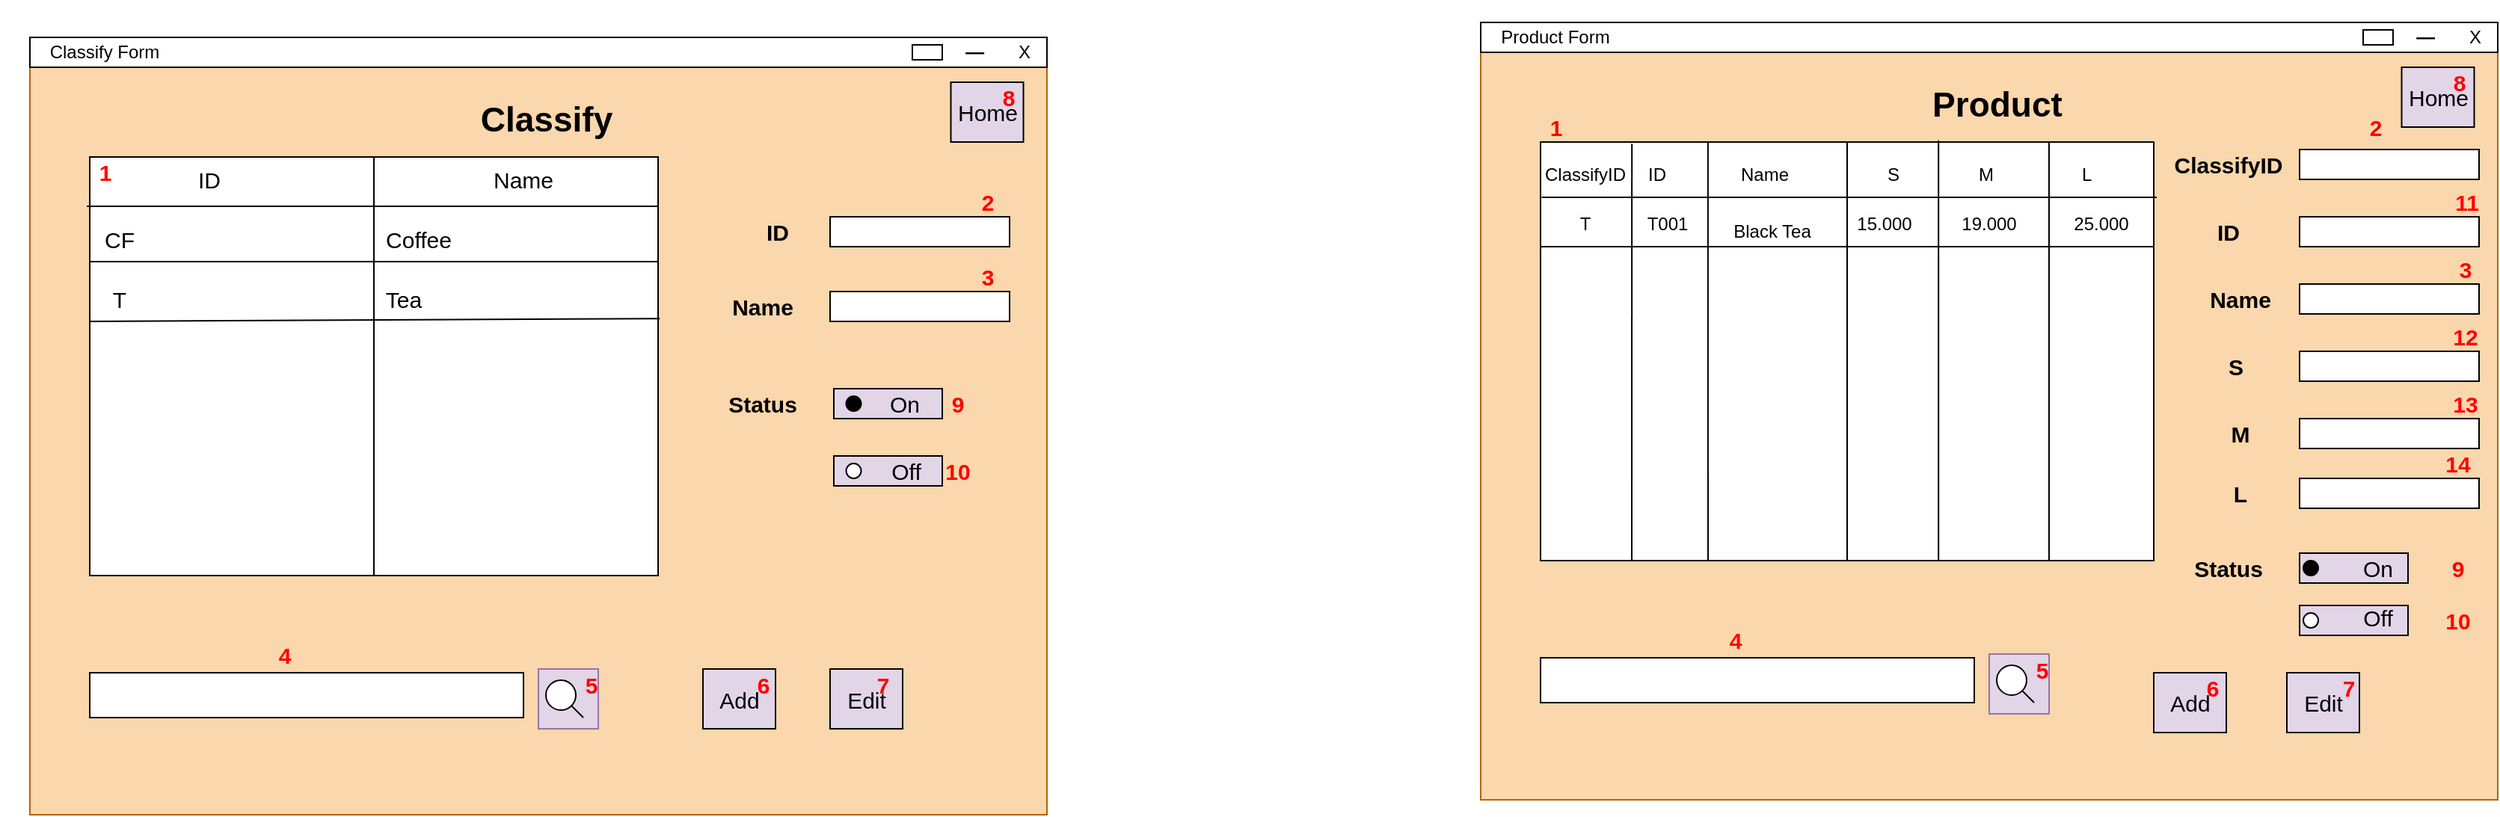 <mxfile version="17.4.2" type="device"><diagram id="q8lKJVzKrekcvwkOTJQg" name="Page-1"><mxGraphModel dx="1320" dy="587" grid="1" gridSize="10" guides="1" tooltips="1" connect="1" arrows="1" fold="1" page="1" pageScale="1" pageWidth="850" pageHeight="1100" math="0" shadow="0"><root><mxCell id="0"/><mxCell id="1" parent="0"/><mxCell id="ak0xcF1n93-fS8Q3N2Ez-2" value="" style="rounded=0;whiteSpace=wrap;html=1;fillColor=#fad7ac;strokeColor=#b46504;" vertex="1" parent="1"><mxGeometry x="80" y="60" width="680" height="500" as="geometry"/></mxCell><mxCell id="ak0xcF1n93-fS8Q3N2Ez-3" value="" style="rounded=0;whiteSpace=wrap;html=1;" vertex="1" parent="1"><mxGeometry x="80" y="40" width="680" height="20" as="geometry"/></mxCell><mxCell id="ak0xcF1n93-fS8Q3N2Ez-4" value="" style="rounded=0;whiteSpace=wrap;html=1;" vertex="1" parent="1"><mxGeometry x="670" y="45" width="20" height="10" as="geometry"/></mxCell><mxCell id="ak0xcF1n93-fS8Q3N2Ez-5" value="X" style="text;html=1;strokeColor=none;fillColor=none;align=center;verticalAlign=middle;whiteSpace=wrap;rounded=0;" vertex="1" parent="1"><mxGeometry x="730" y="40" width="30" height="20" as="geometry"/></mxCell><mxCell id="ak0xcF1n93-fS8Q3N2Ez-6" value="&lt;p class=&quot;MsoListParagraph&quot; style=&quot;margin-left: 55.2pt ; text-align: justify ; line-height: 150%&quot;&gt;&lt;b&gt;&lt;span style=&quot;font-size: 13.0pt ; line-height: 150% ; font-family: &amp;#34;times new roman&amp;#34; , serif&quot;&gt;─&lt;/span&gt;&lt;/b&gt;&lt;/p&gt;" style="text;html=1;strokeColor=none;fillColor=none;align=center;verticalAlign=middle;whiteSpace=wrap;rounded=0;" vertex="1" parent="1"><mxGeometry x="660" y="40" width="30" height="20" as="geometry"/></mxCell><mxCell id="ak0xcF1n93-fS8Q3N2Ez-7" value="Classify Form" style="text;html=1;strokeColor=none;fillColor=none;align=center;verticalAlign=middle;whiteSpace=wrap;rounded=0;" vertex="1" parent="1"><mxGeometry x="60" y="35" width="140" height="30" as="geometry"/></mxCell><mxCell id="ak0xcF1n93-fS8Q3N2Ez-8" value="&lt;span style=&quot;font-size: 23px&quot;&gt;&lt;b&gt;Classify&lt;/b&gt;&lt;/span&gt;" style="text;html=1;strokeColor=none;fillColor=none;align=center;verticalAlign=middle;whiteSpace=wrap;rounded=0;" vertex="1" parent="1"><mxGeometry x="318" y="80" width="215" height="30" as="geometry"/></mxCell><mxCell id="ak0xcF1n93-fS8Q3N2Ez-40" value="" style="rounded=0;whiteSpace=wrap;html=1;" vertex="1" parent="1"><mxGeometry x="120" y="120" width="380" height="280" as="geometry"/></mxCell><mxCell id="ak0xcF1n93-fS8Q3N2Ez-42" value="&lt;font color=&quot;#ff0000&quot; size=&quot;1&quot;&gt;&lt;b style=&quot;font-size: 15px&quot;&gt;1&lt;/b&gt;&lt;/font&gt;" style="text;html=1;align=center;verticalAlign=middle;resizable=0;points=[];autosize=1;" vertex="1" parent="1"><mxGeometry x="120" y="120" width="20" height="20" as="geometry"/></mxCell><mxCell id="ak0xcF1n93-fS8Q3N2Ez-43" value="" style="endArrow=none;html=1;rounded=0;fontSize=15;fontColor=#FF0000;exitX=-0.005;exitY=0.118;exitDx=0;exitDy=0;exitPerimeter=0;" edge="1" parent="1" source="ak0xcF1n93-fS8Q3N2Ez-40"><mxGeometry width="50" height="50" relative="1" as="geometry"><mxPoint x="350" y="270" as="sourcePoint"/><mxPoint x="500" y="153" as="targetPoint"/></mxGeometry></mxCell><mxCell id="ak0xcF1n93-fS8Q3N2Ez-47" value="" style="endArrow=none;html=1;rounded=0;fontSize=15;fontColor=#FF0000;entryX=0.5;entryY=0;entryDx=0;entryDy=0;exitX=0.5;exitY=1;exitDx=0;exitDy=0;" edge="1" parent="1" source="ak0xcF1n93-fS8Q3N2Ez-40" target="ak0xcF1n93-fS8Q3N2Ez-40"><mxGeometry width="50" height="50" relative="1" as="geometry"><mxPoint x="350" y="270" as="sourcePoint"/><mxPoint x="400" y="220" as="targetPoint"/></mxGeometry></mxCell><mxCell id="ak0xcF1n93-fS8Q3N2Ez-48" value="&lt;font color=&quot;#000000&quot;&gt;ID&lt;/font&gt;" style="text;html=1;strokeColor=none;fillColor=none;align=center;verticalAlign=middle;whiteSpace=wrap;rounded=0;fontSize=15;fontColor=#FF0000;" vertex="1" parent="1"><mxGeometry x="170" y="120" width="60" height="30" as="geometry"/></mxCell><mxCell id="ak0xcF1n93-fS8Q3N2Ez-49" value="Name" style="text;html=1;strokeColor=none;fillColor=none;align=center;verticalAlign=middle;whiteSpace=wrap;rounded=0;fontSize=15;fontColor=#000000;" vertex="1" parent="1"><mxGeometry x="380" y="120" width="60" height="30" as="geometry"/></mxCell><mxCell id="ak0xcF1n93-fS8Q3N2Ez-50" value="CF" style="text;html=1;strokeColor=none;fillColor=none;align=center;verticalAlign=middle;whiteSpace=wrap;rounded=0;fontSize=15;fontColor=#000000;" vertex="1" parent="1"><mxGeometry x="110" y="160" width="60" height="30" as="geometry"/></mxCell><mxCell id="ak0xcF1n93-fS8Q3N2Ez-52" value="Coffee" style="text;html=1;strokeColor=none;fillColor=none;align=center;verticalAlign=middle;whiteSpace=wrap;rounded=0;fontSize=15;fontColor=#000000;" vertex="1" parent="1"><mxGeometry x="310" y="160" width="60" height="30" as="geometry"/></mxCell><mxCell id="ak0xcF1n93-fS8Q3N2Ez-54" value="" style="endArrow=none;html=1;rounded=0;fontSize=15;fontColor=#000000;exitX=0;exitY=0.25;exitDx=0;exitDy=0;entryX=1;entryY=0.25;entryDx=0;entryDy=0;" edge="1" parent="1" source="ak0xcF1n93-fS8Q3N2Ez-40" target="ak0xcF1n93-fS8Q3N2Ez-40"><mxGeometry width="50" height="50" relative="1" as="geometry"><mxPoint x="350" y="270" as="sourcePoint"/><mxPoint x="400" y="220" as="targetPoint"/></mxGeometry></mxCell><mxCell id="ak0xcF1n93-fS8Q3N2Ez-55" value="T" style="text;html=1;strokeColor=none;fillColor=none;align=center;verticalAlign=middle;whiteSpace=wrap;rounded=0;fontSize=15;fontColor=#000000;" vertex="1" parent="1"><mxGeometry x="110" y="200" width="60" height="30" as="geometry"/></mxCell><mxCell id="ak0xcF1n93-fS8Q3N2Ez-56" value="" style="endArrow=none;html=1;rounded=0;fontSize=15;fontColor=#000000;entryX=1.003;entryY=0.386;entryDx=0;entryDy=0;entryPerimeter=0;" edge="1" parent="1" target="ak0xcF1n93-fS8Q3N2Ez-40"><mxGeometry width="50" height="50" relative="1" as="geometry"><mxPoint x="120" y="230" as="sourcePoint"/><mxPoint x="500" y="230" as="targetPoint"/></mxGeometry></mxCell><mxCell id="ak0xcF1n93-fS8Q3N2Ez-57" value="Tea" style="text;html=1;strokeColor=none;fillColor=none;align=center;verticalAlign=middle;whiteSpace=wrap;rounded=0;fontSize=15;fontColor=#000000;" vertex="1" parent="1"><mxGeometry x="300" y="200" width="60" height="30" as="geometry"/></mxCell><mxCell id="ak0xcF1n93-fS8Q3N2Ez-58" value="" style="rounded=0;whiteSpace=wrap;html=1;fontSize=15;fontColor=#000000;" vertex="1" parent="1"><mxGeometry x="120" y="465" width="290" height="30" as="geometry"/></mxCell><mxCell id="ak0xcF1n93-fS8Q3N2Ez-59" value="" style="rounded=0;whiteSpace=wrap;html=1;fontSize=15;fontColor=#000000;" vertex="1" parent="1"><mxGeometry x="615" y="210" width="120" height="20" as="geometry"/></mxCell><mxCell id="ak0xcF1n93-fS8Q3N2Ez-60" value="&lt;font color=&quot;#000000&quot;&gt;&lt;b&gt;ID&lt;/b&gt;&lt;/font&gt;" style="text;html=1;strokeColor=none;fillColor=none;align=center;verticalAlign=middle;whiteSpace=wrap;rounded=0;fontSize=15;fontColor=#FF0000;" vertex="1" parent="1"><mxGeometry x="550" y="155" width="60" height="30" as="geometry"/></mxCell><mxCell id="ak0xcF1n93-fS8Q3N2Ez-61" value="&lt;b&gt;Name&lt;/b&gt;" style="text;html=1;strokeColor=none;fillColor=none;align=center;verticalAlign=middle;whiteSpace=wrap;rounded=0;fontSize=15;fontColor=#000000;" vertex="1" parent="1"><mxGeometry x="540" y="205" width="60" height="30" as="geometry"/></mxCell><mxCell id="ak0xcF1n93-fS8Q3N2Ez-62" value="&lt;font color=&quot;#ff0000&quot;&gt;&lt;span style=&quot;font-size: 15px&quot;&gt;&lt;b&gt;2&lt;/b&gt;&lt;/span&gt;&lt;/font&gt;" style="text;html=1;align=center;verticalAlign=middle;resizable=0;points=[];autosize=1;" vertex="1" parent="1"><mxGeometry x="710" y="140" width="20" height="20" as="geometry"/></mxCell><mxCell id="ak0xcF1n93-fS8Q3N2Ez-63" value="&lt;font color=&quot;#ff0000&quot;&gt;&lt;span style=&quot;font-size: 15px&quot;&gt;&lt;b&gt;3&lt;/b&gt;&lt;/span&gt;&lt;/font&gt;" style="text;html=1;align=center;verticalAlign=middle;resizable=0;points=[];autosize=1;" vertex="1" parent="1"><mxGeometry x="710" y="190" width="20" height="20" as="geometry"/></mxCell><mxCell id="ak0xcF1n93-fS8Q3N2Ez-64" value="" style="rounded=0;whiteSpace=wrap;html=1;fontSize=15;fontColor=#000000;" vertex="1" parent="1"><mxGeometry x="615" y="160" width="120" height="20" as="geometry"/></mxCell><mxCell id="ak0xcF1n93-fS8Q3N2Ez-65" value="&lt;font color=&quot;#ff0000&quot;&gt;&lt;span style=&quot;font-size: 15px&quot;&gt;&lt;b&gt;4&lt;/b&gt;&lt;/span&gt;&lt;/font&gt;" style="text;html=1;align=center;verticalAlign=middle;resizable=0;points=[];autosize=1;" vertex="1" parent="1"><mxGeometry x="240" y="442.5" width="20" height="20" as="geometry"/></mxCell><mxCell id="ak0xcF1n93-fS8Q3N2Ez-66" value="" style="whiteSpace=wrap;html=1;aspect=fixed;fontSize=15;fillColor=#E1D5E7;strokeColor=#9673a6;" vertex="1" parent="1"><mxGeometry x="420" y="462.5" width="40" height="40" as="geometry"/></mxCell><mxCell id="ak0xcF1n93-fS8Q3N2Ez-67" value="" style="ellipse;whiteSpace=wrap;html=1;aspect=fixed;fontSize=15;fontColor=#000000;" vertex="1" parent="1"><mxGeometry x="425" y="470" width="20" height="20" as="geometry"/></mxCell><mxCell id="ak0xcF1n93-fS8Q3N2Ez-69" value="" style="endArrow=none;html=1;rounded=0;fontSize=15;fontColor=#000000;exitX=1;exitY=1;exitDx=0;exitDy=0;entryX=0;entryY=0.5;entryDx=0;entryDy=0;" edge="1" parent="1" source="ak0xcF1n93-fS8Q3N2Ez-67"><mxGeometry width="50" height="50" relative="1" as="geometry"><mxPoint x="440" y="490" as="sourcePoint"/><mxPoint x="450" y="495" as="targetPoint"/></mxGeometry></mxCell><mxCell id="ak0xcF1n93-fS8Q3N2Ez-72" value="&lt;font color=&quot;#ff0000&quot;&gt;&lt;span style=&quot;font-size: 15px&quot;&gt;&lt;b&gt;5&lt;/b&gt;&lt;/span&gt;&lt;/font&gt;" style="text;html=1;align=center;verticalAlign=middle;resizable=0;points=[];autosize=1;" vertex="1" parent="1"><mxGeometry x="445" y="462.5" width="20" height="20" as="geometry"/></mxCell><mxCell id="ak0xcF1n93-fS8Q3N2Ez-73" value="Add" style="rounded=0;whiteSpace=wrap;html=1;fontSize=15;fontColor=#000000;fillColor=#E1D5E7;" vertex="1" parent="1"><mxGeometry x="530" y="462.5" width="48.5" height="40" as="geometry"/></mxCell><mxCell id="ak0xcF1n93-fS8Q3N2Ez-74" value="Edit" style="rounded=0;whiteSpace=wrap;html=1;fontSize=15;fontColor=#000000;fillColor=#E1D5E7;" vertex="1" parent="1"><mxGeometry x="615" y="462.5" width="48.5" height="40" as="geometry"/></mxCell><mxCell id="ak0xcF1n93-fS8Q3N2Ez-75" value="&lt;b&gt;Status&lt;/b&gt;" style="text;html=1;strokeColor=none;fillColor=none;align=center;verticalAlign=middle;whiteSpace=wrap;rounded=0;fontSize=15;fontColor=#000000;" vertex="1" parent="1"><mxGeometry x="540" y="270" width="60" height="30" as="geometry"/></mxCell><mxCell id="ak0xcF1n93-fS8Q3N2Ez-76" value="Home" style="rounded=0;whiteSpace=wrap;html=1;fontSize=15;fontColor=#000000;fillColor=#E1D5E7;" vertex="1" parent="1"><mxGeometry x="695.75" y="70" width="48.5" height="40" as="geometry"/></mxCell><mxCell id="ak0xcF1n93-fS8Q3N2Ez-77" value="&lt;font color=&quot;#ff0000&quot;&gt;&lt;span style=&quot;font-size: 15px&quot;&gt;&lt;b&gt;6&lt;/b&gt;&lt;/span&gt;&lt;/font&gt;" style="text;html=1;align=center;verticalAlign=middle;resizable=0;points=[];autosize=1;" vertex="1" parent="1"><mxGeometry x="560" y="462.5" width="20" height="20" as="geometry"/></mxCell><mxCell id="ak0xcF1n93-fS8Q3N2Ez-78" value="&lt;font color=&quot;#ff0000&quot;&gt;&lt;span style=&quot;font-size: 15px&quot;&gt;&lt;b&gt;7&lt;/b&gt;&lt;/span&gt;&lt;/font&gt;" style="text;html=1;align=center;verticalAlign=middle;resizable=0;points=[];autosize=1;" vertex="1" parent="1"><mxGeometry x="640" y="462.5" width="20" height="20" as="geometry"/></mxCell><mxCell id="ak0xcF1n93-fS8Q3N2Ez-79" value="&lt;font color=&quot;#ff0000&quot;&gt;&lt;span style=&quot;font-size: 15px&quot;&gt;&lt;b&gt;8&lt;/b&gt;&lt;/span&gt;&lt;/font&gt;" style="text;html=1;align=center;verticalAlign=middle;resizable=0;points=[];autosize=1;" vertex="1" parent="1"><mxGeometry x="724.25" y="70" width="20" height="20" as="geometry"/></mxCell><mxCell id="ak0xcF1n93-fS8Q3N2Ez-80" value="" style="rounded=0;whiteSpace=wrap;html=1;fontSize=15;fontColor=#000000;fillColor=#E1D5E7;" vertex="1" parent="1"><mxGeometry x="617.5" y="275" width="72.5" height="20" as="geometry"/></mxCell><mxCell id="ak0xcF1n93-fS8Q3N2Ez-81" value="" style="rounded=0;whiteSpace=wrap;html=1;fontSize=15;fontColor=#000000;fillColor=#E1D5E7;" vertex="1" parent="1"><mxGeometry x="617.5" y="320" width="72.5" height="20" as="geometry"/></mxCell><mxCell id="ak0xcF1n93-fS8Q3N2Ez-82" value="On" style="text;html=1;strokeColor=none;fillColor=none;align=center;verticalAlign=middle;whiteSpace=wrap;rounded=0;fontSize=15;fontColor=#000000;" vertex="1" parent="1"><mxGeometry x="640" y="280" width="50" height="10" as="geometry"/></mxCell><mxCell id="ak0xcF1n93-fS8Q3N2Ez-83" value="Off" style="text;html=1;strokeColor=none;fillColor=none;align=center;verticalAlign=middle;whiteSpace=wrap;rounded=0;fontSize=15;fontColor=#000000;" vertex="1" parent="1"><mxGeometry x="635.75" y="325" width="60" height="10" as="geometry"/></mxCell><mxCell id="ak0xcF1n93-fS8Q3N2Ez-84" value="" style="ellipse;whiteSpace=wrap;html=1;aspect=fixed;fontSize=15;fontColor=#000000;fillColor=#000000;" vertex="1" parent="1"><mxGeometry x="625.75" y="280" width="10" height="10" as="geometry"/></mxCell><mxCell id="ak0xcF1n93-fS8Q3N2Ez-85" value="" style="ellipse;whiteSpace=wrap;html=1;aspect=fixed;fontSize=15;fontColor=#000000;fillColor=#FFFFFF;" vertex="1" parent="1"><mxGeometry x="625.75" y="325" width="10" height="10" as="geometry"/></mxCell><mxCell id="ak0xcF1n93-fS8Q3N2Ez-86" value="&lt;font color=&quot;#ff0000&quot;&gt;&lt;span style=&quot;font-size: 15px&quot;&gt;&lt;b&gt;9&lt;/b&gt;&lt;/span&gt;&lt;/font&gt;" style="text;html=1;align=center;verticalAlign=middle;resizable=0;points=[];autosize=1;" vertex="1" parent="1"><mxGeometry x="690" y="275" width="20" height="20" as="geometry"/></mxCell><mxCell id="ak0xcF1n93-fS8Q3N2Ez-89" value="&lt;font color=&quot;#ff0000&quot;&gt;&lt;span style=&quot;font-size: 15px&quot;&gt;&lt;b&gt;10&lt;/b&gt;&lt;/span&gt;&lt;/font&gt;" style="text;html=1;align=center;verticalAlign=middle;resizable=0;points=[];autosize=1;" vertex="1" parent="1"><mxGeometry x="685" y="320" width="30" height="20" as="geometry"/></mxCell><mxCell id="ak0xcF1n93-fS8Q3N2Ez-91" value="" style="rounded=0;whiteSpace=wrap;html=1;fillColor=#fad7ac;strokeColor=#b46504;" vertex="1" parent="1"><mxGeometry x="1050" y="50" width="680" height="500" as="geometry"/></mxCell><mxCell id="ak0xcF1n93-fS8Q3N2Ez-92" value="" style="rounded=0;whiteSpace=wrap;html=1;" vertex="1" parent="1"><mxGeometry x="1050" y="30" width="680" height="20" as="geometry"/></mxCell><mxCell id="ak0xcF1n93-fS8Q3N2Ez-93" value="" style="rounded=0;whiteSpace=wrap;html=1;" vertex="1" parent="1"><mxGeometry x="1640" y="35" width="20" height="10" as="geometry"/></mxCell><mxCell id="ak0xcF1n93-fS8Q3N2Ez-94" value="X" style="text;html=1;strokeColor=none;fillColor=none;align=center;verticalAlign=middle;whiteSpace=wrap;rounded=0;" vertex="1" parent="1"><mxGeometry x="1700" y="30" width="30" height="20" as="geometry"/></mxCell><mxCell id="ak0xcF1n93-fS8Q3N2Ez-95" value="&lt;p class=&quot;MsoListParagraph&quot; style=&quot;margin-left: 55.2pt ; text-align: justify ; line-height: 150%&quot;&gt;&lt;b&gt;&lt;span style=&quot;font-size: 13.0pt ; line-height: 150% ; font-family: &amp;#34;times new roman&amp;#34; , serif&quot;&gt;─&lt;/span&gt;&lt;/b&gt;&lt;/p&gt;" style="text;html=1;strokeColor=none;fillColor=none;align=center;verticalAlign=middle;whiteSpace=wrap;rounded=0;" vertex="1" parent="1"><mxGeometry x="1630" y="30" width="30" height="20" as="geometry"/></mxCell><mxCell id="ak0xcF1n93-fS8Q3N2Ez-96" value="Product Form" style="text;html=1;strokeColor=none;fillColor=none;align=center;verticalAlign=middle;whiteSpace=wrap;rounded=0;" vertex="1" parent="1"><mxGeometry x="1030" y="25" width="140" height="30" as="geometry"/></mxCell><mxCell id="ak0xcF1n93-fS8Q3N2Ez-97" value="&lt;span style=&quot;font-size: 23px&quot;&gt;&lt;b&gt;Product&lt;/b&gt;&lt;/span&gt;" style="text;html=1;strokeColor=none;fillColor=none;align=center;verticalAlign=middle;whiteSpace=wrap;rounded=0;" vertex="1" parent="1"><mxGeometry x="1288" y="70" width="215" height="30" as="geometry"/></mxCell><mxCell id="ak0xcF1n93-fS8Q3N2Ez-98" value="" style="rounded=0;whiteSpace=wrap;html=1;" vertex="1" parent="1"><mxGeometry x="1090" y="110" width="410" height="280" as="geometry"/></mxCell><mxCell id="ak0xcF1n93-fS8Q3N2Ez-99" value="&lt;font color=&quot;#ff0000&quot; size=&quot;1&quot;&gt;&lt;b style=&quot;font-size: 15px&quot;&gt;1&lt;/b&gt;&lt;/font&gt;" style="text;html=1;align=center;verticalAlign=middle;resizable=0;points=[];autosize=1;" vertex="1" parent="1"><mxGeometry x="1090" y="90" width="20" height="20" as="geometry"/></mxCell><mxCell id="ak0xcF1n93-fS8Q3N2Ez-101" value="" style="endArrow=none;html=1;rounded=0;fontSize=15;fontColor=#FF0000;entryX=0.5;entryY=0;entryDx=0;entryDy=0;exitX=0.5;exitY=1;exitDx=0;exitDy=0;" edge="1" parent="1" source="ak0xcF1n93-fS8Q3N2Ez-98" target="ak0xcF1n93-fS8Q3N2Ez-98"><mxGeometry width="50" height="50" relative="1" as="geometry"><mxPoint x="1320" y="260" as="sourcePoint"/><mxPoint x="1370" y="210" as="targetPoint"/></mxGeometry></mxCell><mxCell id="ak0xcF1n93-fS8Q3N2Ez-110" value="" style="rounded=0;whiteSpace=wrap;html=1;fontSize=15;fontColor=#000000;" vertex="1" parent="1"><mxGeometry x="1090" y="455" width="290" height="30" as="geometry"/></mxCell><mxCell id="ak0xcF1n93-fS8Q3N2Ez-111" value="" style="rounded=0;whiteSpace=wrap;html=1;fontSize=15;fontColor=#000000;" vertex="1" parent="1"><mxGeometry x="1597.5" y="205" width="120" height="20" as="geometry"/></mxCell><mxCell id="ak0xcF1n93-fS8Q3N2Ez-112" value="&lt;font color=&quot;#000000&quot;&gt;&lt;b&gt;ClassifyID&lt;/b&gt;&lt;/font&gt;" style="text;html=1;strokeColor=none;fillColor=none;align=center;verticalAlign=middle;whiteSpace=wrap;rounded=0;fontSize=15;fontColor=#FF0000;" vertex="1" parent="1"><mxGeometry x="1520" y="110" width="60" height="30" as="geometry"/></mxCell><mxCell id="ak0xcF1n93-fS8Q3N2Ez-113" value="&lt;b&gt;Name&lt;/b&gt;" style="text;html=1;strokeColor=none;fillColor=none;align=center;verticalAlign=middle;whiteSpace=wrap;rounded=0;fontSize=15;fontColor=#000000;" vertex="1" parent="1"><mxGeometry x="1527.5" y="200" width="60" height="30" as="geometry"/></mxCell><mxCell id="ak0xcF1n93-fS8Q3N2Ez-114" value="&lt;font color=&quot;#ff0000&quot;&gt;&lt;span style=&quot;font-size: 15px&quot;&gt;&lt;b&gt;2&lt;/b&gt;&lt;/span&gt;&lt;/font&gt;" style="text;html=1;align=center;verticalAlign=middle;resizable=0;points=[];autosize=1;" vertex="1" parent="1"><mxGeometry x="1637.5" y="90" width="20" height="20" as="geometry"/></mxCell><mxCell id="ak0xcF1n93-fS8Q3N2Ez-115" value="&lt;font color=&quot;#ff0000&quot;&gt;&lt;span style=&quot;font-size: 15px&quot;&gt;&lt;b&gt;3&lt;/b&gt;&lt;/span&gt;&lt;/font&gt;" style="text;html=1;align=center;verticalAlign=middle;resizable=0;points=[];autosize=1;" vertex="1" parent="1"><mxGeometry x="1697.5" y="185" width="20" height="20" as="geometry"/></mxCell><mxCell id="ak0xcF1n93-fS8Q3N2Ez-116" value="" style="rounded=0;whiteSpace=wrap;html=1;fontSize=15;fontColor=#000000;" vertex="1" parent="1"><mxGeometry x="1597.5" y="115" width="120" height="20" as="geometry"/></mxCell><mxCell id="ak0xcF1n93-fS8Q3N2Ez-117" value="&lt;font color=&quot;#ff0000&quot;&gt;&lt;span style=&quot;font-size: 15px&quot;&gt;&lt;b&gt;4&lt;/b&gt;&lt;/span&gt;&lt;/font&gt;" style="text;html=1;align=center;verticalAlign=middle;resizable=0;points=[];autosize=1;" vertex="1" parent="1"><mxGeometry x="1210" y="432.5" width="20" height="20" as="geometry"/></mxCell><mxCell id="ak0xcF1n93-fS8Q3N2Ez-118" value="" style="whiteSpace=wrap;html=1;aspect=fixed;fontSize=15;fillColor=#E1D5E7;strokeColor=#9673a6;" vertex="1" parent="1"><mxGeometry x="1390" y="452.5" width="40" height="40" as="geometry"/></mxCell><mxCell id="ak0xcF1n93-fS8Q3N2Ez-119" value="" style="ellipse;whiteSpace=wrap;html=1;aspect=fixed;fontSize=15;fontColor=#000000;" vertex="1" parent="1"><mxGeometry x="1395" y="460" width="20" height="20" as="geometry"/></mxCell><mxCell id="ak0xcF1n93-fS8Q3N2Ez-120" value="" style="endArrow=none;html=1;rounded=0;fontSize=15;fontColor=#000000;exitX=1;exitY=1;exitDx=0;exitDy=0;entryX=0;entryY=0.5;entryDx=0;entryDy=0;" edge="1" parent="1" source="ak0xcF1n93-fS8Q3N2Ez-119"><mxGeometry width="50" height="50" relative="1" as="geometry"><mxPoint x="1410" y="480" as="sourcePoint"/><mxPoint x="1420" y="485" as="targetPoint"/></mxGeometry></mxCell><mxCell id="ak0xcF1n93-fS8Q3N2Ez-121" value="&lt;font color=&quot;#ff0000&quot;&gt;&lt;span style=&quot;font-size: 15px&quot;&gt;&lt;b&gt;5&lt;/b&gt;&lt;/span&gt;&lt;/font&gt;" style="text;html=1;align=center;verticalAlign=middle;resizable=0;points=[];autosize=1;" vertex="1" parent="1"><mxGeometry x="1415" y="452.5" width="20" height="20" as="geometry"/></mxCell><mxCell id="ak0xcF1n93-fS8Q3N2Ez-122" value="Add" style="rounded=0;whiteSpace=wrap;html=1;fontSize=15;fontColor=#000000;fillColor=#E1D5E7;" vertex="1" parent="1"><mxGeometry x="1500" y="465" width="48.5" height="40" as="geometry"/></mxCell><mxCell id="ak0xcF1n93-fS8Q3N2Ez-123" value="Edit" style="rounded=0;whiteSpace=wrap;html=1;fontSize=15;fontColor=#000000;fillColor=#E1D5E7;" vertex="1" parent="1"><mxGeometry x="1589" y="465" width="48.5" height="40" as="geometry"/></mxCell><mxCell id="ak0xcF1n93-fS8Q3N2Ez-124" value="&lt;b&gt;Status&lt;/b&gt;" style="text;html=1;strokeColor=none;fillColor=none;align=center;verticalAlign=middle;whiteSpace=wrap;rounded=0;fontSize=15;fontColor=#000000;" vertex="1" parent="1"><mxGeometry x="1520" y="380" width="60" height="30" as="geometry"/></mxCell><mxCell id="ak0xcF1n93-fS8Q3N2Ez-125" value="Home" style="rounded=0;whiteSpace=wrap;html=1;fontSize=15;fontColor=#000000;fillColor=#E1D5E7;" vertex="1" parent="1"><mxGeometry x="1665.75" y="60" width="48.5" height="40" as="geometry"/></mxCell><mxCell id="ak0xcF1n93-fS8Q3N2Ez-126" value="&lt;font color=&quot;#ff0000&quot;&gt;&lt;span style=&quot;font-size: 15px&quot;&gt;&lt;b&gt;6&lt;/b&gt;&lt;/span&gt;&lt;/font&gt;" style="text;html=1;align=center;verticalAlign=middle;resizable=0;points=[];autosize=1;" vertex="1" parent="1"><mxGeometry x="1528.5" y="465" width="20" height="20" as="geometry"/></mxCell><mxCell id="ak0xcF1n93-fS8Q3N2Ez-127" value="&lt;font color=&quot;#ff0000&quot;&gt;&lt;span style=&quot;font-size: 15px&quot;&gt;&lt;b&gt;7&lt;/b&gt;&lt;/span&gt;&lt;/font&gt;" style="text;html=1;align=center;verticalAlign=middle;resizable=0;points=[];autosize=1;" vertex="1" parent="1"><mxGeometry x="1620" y="465" width="20" height="20" as="geometry"/></mxCell><mxCell id="ak0xcF1n93-fS8Q3N2Ez-128" value="&lt;font color=&quot;#ff0000&quot;&gt;&lt;span style=&quot;font-size: 15px&quot;&gt;&lt;b&gt;8&lt;/b&gt;&lt;/span&gt;&lt;/font&gt;" style="text;html=1;align=center;verticalAlign=middle;resizable=0;points=[];autosize=1;" vertex="1" parent="1"><mxGeometry x="1694.25" y="60" width="20" height="20" as="geometry"/></mxCell><mxCell id="ak0xcF1n93-fS8Q3N2Ez-129" value="" style="rounded=0;whiteSpace=wrap;html=1;fontSize=15;fontColor=#000000;fillColor=#E1D5E7;" vertex="1" parent="1"><mxGeometry x="1597.5" y="385" width="72.5" height="20" as="geometry"/></mxCell><mxCell id="ak0xcF1n93-fS8Q3N2Ez-130" value="" style="rounded=0;whiteSpace=wrap;html=1;fontSize=15;fontColor=#000000;fillColor=#E1D5E7;" vertex="1" parent="1"><mxGeometry x="1597.5" y="420" width="72.5" height="20" as="geometry"/></mxCell><mxCell id="ak0xcF1n93-fS8Q3N2Ez-131" value="On" style="text;html=1;strokeColor=none;fillColor=none;align=center;verticalAlign=middle;whiteSpace=wrap;rounded=0;fontSize=15;fontColor=#000000;rotation=0;" vertex="1" parent="1"><mxGeometry x="1625" y="390" width="50" height="10" as="geometry"/></mxCell><mxCell id="ak0xcF1n93-fS8Q3N2Ez-132" value="Off" style="text;html=1;strokeColor=none;fillColor=none;align=center;verticalAlign=middle;whiteSpace=wrap;rounded=0;fontSize=15;fontColor=#000000;" vertex="1" parent="1"><mxGeometry x="1620" y="422.5" width="60" height="10" as="geometry"/></mxCell><mxCell id="ak0xcF1n93-fS8Q3N2Ez-133" value="" style="ellipse;whiteSpace=wrap;html=1;aspect=fixed;fontSize=15;fontColor=#000000;fillColor=#000000;" vertex="1" parent="1"><mxGeometry x="1600" y="390" width="10" height="10" as="geometry"/></mxCell><mxCell id="ak0xcF1n93-fS8Q3N2Ez-134" value="" style="ellipse;whiteSpace=wrap;html=1;aspect=fixed;fontSize=15;fontColor=#000000;fillColor=#FFFFFF;" vertex="1" parent="1"><mxGeometry x="1600" y="425" width="10" height="10" as="geometry"/></mxCell><mxCell id="ak0xcF1n93-fS8Q3N2Ez-135" value="&lt;font color=&quot;#ff0000&quot;&gt;&lt;span style=&quot;font-size: 15px&quot;&gt;&lt;b&gt;9&lt;/b&gt;&lt;/span&gt;&lt;/font&gt;" style="text;html=1;align=center;verticalAlign=middle;resizable=0;points=[];autosize=1;" vertex="1" parent="1"><mxGeometry x="1692.5" y="385" width="20" height="20" as="geometry"/></mxCell><mxCell id="ak0xcF1n93-fS8Q3N2Ez-136" value="&lt;font color=&quot;#ff0000&quot;&gt;&lt;span style=&quot;font-size: 15px&quot;&gt;&lt;b&gt;10&lt;/b&gt;&lt;/span&gt;&lt;/font&gt;" style="text;html=1;align=center;verticalAlign=middle;resizable=0;points=[];autosize=1;" vertex="1" parent="1"><mxGeometry x="1687.5" y="420" width="30" height="20" as="geometry"/></mxCell><mxCell id="ak0xcF1n93-fS8Q3N2Ez-138" value="" style="endArrow=none;html=1;rounded=0;fontSize=15;fontColor=#000000;exitX=0.002;exitY=0.132;exitDx=0;exitDy=0;exitPerimeter=0;entryX=1.005;entryY=0.132;entryDx=0;entryDy=0;entryPerimeter=0;" edge="1" parent="1" source="ak0xcF1n93-fS8Q3N2Ez-98" target="ak0xcF1n93-fS8Q3N2Ez-98"><mxGeometry width="50" height="50" relative="1" as="geometry"><mxPoint x="1440" y="280" as="sourcePoint"/><mxPoint x="1490" y="230" as="targetPoint"/></mxGeometry></mxCell><mxCell id="ak0xcF1n93-fS8Q3N2Ez-139" value="" style="endArrow=none;html=1;rounded=0;fontSize=15;fontColor=#000000;entryX=0.149;entryY=0.004;entryDx=0;entryDy=0;entryPerimeter=0;" edge="1" parent="1" target="ak0xcF1n93-fS8Q3N2Ez-98"><mxGeometry width="50" height="50" relative="1" as="geometry"><mxPoint x="1151" y="390" as="sourcePoint"/><mxPoint x="1490" y="230" as="targetPoint"/></mxGeometry></mxCell><mxCell id="ak0xcF1n93-fS8Q3N2Ez-140" value="&lt;font style=&quot;font-size: 12px&quot;&gt;ClassifyID&lt;/font&gt;" style="text;html=1;strokeColor=none;fillColor=none;align=center;verticalAlign=middle;whiteSpace=wrap;rounded=0;fontSize=15;fontColor=#000000;" vertex="1" parent="1"><mxGeometry x="1090" y="115" width="60" height="30" as="geometry"/></mxCell><mxCell id="ak0xcF1n93-fS8Q3N2Ez-141" value="&lt;span style=&quot;font-size: 12px&quot;&gt;ID&lt;/span&gt;" style="text;html=1;strokeColor=none;fillColor=none;align=left;verticalAlign=middle;whiteSpace=wrap;rounded=0;fontSize=15;fontColor=#000000;" vertex="1" parent="1"><mxGeometry x="1160" y="115" width="30" height="30" as="geometry"/></mxCell><mxCell id="ak0xcF1n93-fS8Q3N2Ez-142" value="" style="endArrow=none;html=1;rounded=0;fontSize=12;fontColor=#000000;entryX=0.273;entryY=0;entryDx=0;entryDy=0;entryPerimeter=0;" edge="1" parent="1" target="ak0xcF1n93-fS8Q3N2Ez-98"><mxGeometry width="50" height="50" relative="1" as="geometry"><mxPoint x="1202" y="390" as="sourcePoint"/><mxPoint x="1490" y="230" as="targetPoint"/></mxGeometry></mxCell><mxCell id="ak0xcF1n93-fS8Q3N2Ez-143" value="&lt;span style=&quot;font-size: 12px&quot;&gt;Name&lt;/span&gt;" style="text;html=1;strokeColor=none;fillColor=none;align=center;verticalAlign=middle;whiteSpace=wrap;rounded=0;fontSize=15;fontColor=#000000;" vertex="1" parent="1"><mxGeometry x="1210" y="115" width="60" height="30" as="geometry"/></mxCell><mxCell id="ak0xcF1n93-fS8Q3N2Ez-145" value="T" style="text;html=1;strokeColor=none;fillColor=none;align=center;verticalAlign=middle;whiteSpace=wrap;rounded=0;fontSize=12;fontColor=#000000;" vertex="1" parent="1"><mxGeometry x="1090" y="150" width="60" height="30" as="geometry"/></mxCell><mxCell id="ak0xcF1n93-fS8Q3N2Ez-146" value="T001" style="text;html=1;strokeColor=none;fillColor=none;align=center;verticalAlign=middle;whiteSpace=wrap;rounded=0;fontSize=12;fontColor=#000000;" vertex="1" parent="1"><mxGeometry x="1145" y="150" width="60" height="30" as="geometry"/></mxCell><mxCell id="ak0xcF1n93-fS8Q3N2Ez-147" value="Black Tea" style="text;html=1;strokeColor=none;fillColor=none;align=center;verticalAlign=middle;whiteSpace=wrap;rounded=0;fontSize=12;fontColor=#000000;" vertex="1" parent="1"><mxGeometry x="1215" y="155" width="60" height="30" as="geometry"/></mxCell><mxCell id="ak0xcF1n93-fS8Q3N2Ez-149" value="" style="endArrow=none;html=1;rounded=0;fontSize=12;fontColor=#000000;exitX=0;exitY=0.25;exitDx=0;exitDy=0;entryX=1;entryY=0.25;entryDx=0;entryDy=0;" edge="1" parent="1" source="ak0xcF1n93-fS8Q3N2Ez-98" target="ak0xcF1n93-fS8Q3N2Ez-98"><mxGeometry width="50" height="50" relative="1" as="geometry"><mxPoint x="1440" y="280" as="sourcePoint"/><mxPoint x="1490" y="230" as="targetPoint"/></mxGeometry></mxCell><mxCell id="ak0xcF1n93-fS8Q3N2Ez-150" value="&lt;span style=&quot;font-size: 12px&quot;&gt;S&lt;/span&gt;" style="text;html=1;strokeColor=none;fillColor=none;align=left;verticalAlign=middle;whiteSpace=wrap;rounded=0;fontSize=15;fontColor=#000000;" vertex="1" parent="1"><mxGeometry x="1320" y="115" width="30" height="30" as="geometry"/></mxCell><mxCell id="ak0xcF1n93-fS8Q3N2Ez-151" value="&lt;span style=&quot;font-size: 12px&quot;&gt;M&lt;/span&gt;" style="text;html=1;strokeColor=none;fillColor=none;align=left;verticalAlign=middle;whiteSpace=wrap;rounded=0;fontSize=15;fontColor=#000000;" vertex="1" parent="1"><mxGeometry x="1380.5" y="115" width="30" height="30" as="geometry"/></mxCell><mxCell id="ak0xcF1n93-fS8Q3N2Ez-152" value="&lt;span style=&quot;font-size: 12px&quot;&gt;L&lt;/span&gt;" style="text;html=1;strokeColor=none;fillColor=none;align=left;verticalAlign=middle;whiteSpace=wrap;rounded=0;fontSize=15;fontColor=#000000;" vertex="1" parent="1"><mxGeometry x="1450" y="115" width="30" height="30" as="geometry"/></mxCell><mxCell id="ak0xcF1n93-fS8Q3N2Ez-155" value="15.000" style="text;html=1;strokeColor=none;fillColor=none;align=center;verticalAlign=middle;whiteSpace=wrap;rounded=0;fontSize=12;fontColor=#000000;" vertex="1" parent="1"><mxGeometry x="1290" y="150" width="60" height="30" as="geometry"/></mxCell><mxCell id="ak0xcF1n93-fS8Q3N2Ez-156" value="19.000" style="text;html=1;strokeColor=none;fillColor=none;align=center;verticalAlign=middle;whiteSpace=wrap;rounded=0;fontSize=12;fontColor=#000000;" vertex="1" parent="1"><mxGeometry x="1360" y="150" width="60" height="30" as="geometry"/></mxCell><mxCell id="ak0xcF1n93-fS8Q3N2Ez-157" value="25.000" style="text;html=1;strokeColor=none;fillColor=none;align=center;verticalAlign=middle;whiteSpace=wrap;rounded=0;fontSize=12;fontColor=#000000;" vertex="1" parent="1"><mxGeometry x="1435" y="150" width="60" height="30" as="geometry"/></mxCell><mxCell id="ak0xcF1n93-fS8Q3N2Ez-158" value="" style="endArrow=none;html=1;rounded=0;fontSize=12;fontColor=#000000;entryX=0.649;entryY=-0.004;entryDx=0;entryDy=0;entryPerimeter=0;exitX=0.649;exitY=1;exitDx=0;exitDy=0;exitPerimeter=0;" edge="1" parent="1" source="ak0xcF1n93-fS8Q3N2Ez-98" target="ak0xcF1n93-fS8Q3N2Ez-98"><mxGeometry width="50" height="50" relative="1" as="geometry"><mxPoint x="1440" y="280" as="sourcePoint"/><mxPoint x="1490" y="230" as="targetPoint"/></mxGeometry></mxCell><mxCell id="ak0xcF1n93-fS8Q3N2Ez-159" value="" style="endArrow=none;html=1;rounded=0;fontSize=12;fontColor=#000000;" edge="1" parent="1"><mxGeometry width="50" height="50" relative="1" as="geometry"><mxPoint x="1430" y="390" as="sourcePoint"/><mxPoint x="1430" y="110" as="targetPoint"/></mxGeometry></mxCell><mxCell id="ak0xcF1n93-fS8Q3N2Ez-164" value="&lt;span style=&quot;font-size: 15px&quot;&gt;&lt;b&gt;ID&lt;/b&gt;&lt;/span&gt;" style="text;html=1;strokeColor=none;fillColor=none;align=center;verticalAlign=middle;whiteSpace=wrap;rounded=0;fontSize=12;fontColor=#000000;" vertex="1" parent="1"><mxGeometry x="1520" y="155" width="60" height="30" as="geometry"/></mxCell><mxCell id="ak0xcF1n93-fS8Q3N2Ez-165" value="" style="rounded=0;whiteSpace=wrap;html=1;fontSize=15;fontColor=#000000;" vertex="1" parent="1"><mxGeometry x="1597.5" y="160" width="120" height="20" as="geometry"/></mxCell><mxCell id="ak0xcF1n93-fS8Q3N2Ez-166" value="&lt;font color=&quot;#ff0000&quot;&gt;&lt;span style=&quot;font-size: 15px&quot;&gt;&lt;b&gt;11&lt;/b&gt;&lt;/span&gt;&lt;/font&gt;" style="text;html=1;align=center;verticalAlign=middle;resizable=0;points=[];autosize=1;" vertex="1" parent="1"><mxGeometry x="1694.25" y="140" width="30" height="20" as="geometry"/></mxCell><mxCell id="ak0xcF1n93-fS8Q3N2Ez-167" value="&lt;span style=&quot;font-size: 15px&quot;&gt;&lt;b&gt;S&lt;/b&gt;&lt;/span&gt;" style="text;html=1;strokeColor=none;fillColor=none;align=center;verticalAlign=middle;whiteSpace=wrap;rounded=0;fontSize=12;fontColor=#000000;" vertex="1" parent="1"><mxGeometry x="1525" y="245" width="60" height="30" as="geometry"/></mxCell><mxCell id="ak0xcF1n93-fS8Q3N2Ez-168" value="&lt;b&gt;M&lt;/b&gt;" style="text;html=1;strokeColor=none;fillColor=none;align=center;verticalAlign=middle;whiteSpace=wrap;rounded=0;fontSize=15;fontColor=#000000;" vertex="1" parent="1"><mxGeometry x="1527.5" y="290" width="60" height="30" as="geometry"/></mxCell><mxCell id="ak0xcF1n93-fS8Q3N2Ez-169" value="&lt;b&gt;L&lt;/b&gt;" style="text;html=1;strokeColor=none;fillColor=none;align=center;verticalAlign=middle;whiteSpace=wrap;rounded=0;fontSize=15;fontColor=#000000;" vertex="1" parent="1"><mxGeometry x="1527.5" y="330" width="60" height="30" as="geometry"/></mxCell><mxCell id="ak0xcF1n93-fS8Q3N2Ez-171" value="" style="rounded=0;whiteSpace=wrap;html=1;fontSize=15;fontColor=#000000;" vertex="1" parent="1"><mxGeometry x="1597.5" y="250" width="120" height="20" as="geometry"/></mxCell><mxCell id="ak0xcF1n93-fS8Q3N2Ez-172" value="&lt;font color=&quot;#ff0000&quot;&gt;&lt;span style=&quot;font-size: 15px&quot;&gt;&lt;b&gt;12&lt;/b&gt;&lt;/span&gt;&lt;/font&gt;" style="text;html=1;align=center;verticalAlign=middle;resizable=0;points=[];autosize=1;" vertex="1" parent="1"><mxGeometry x="1692.5" y="230" width="30" height="20" as="geometry"/></mxCell><mxCell id="ak0xcF1n93-fS8Q3N2Ez-173" value="" style="rounded=0;whiteSpace=wrap;html=1;fontSize=15;fontColor=#000000;" vertex="1" parent="1"><mxGeometry x="1597.5" y="295" width="120" height="20" as="geometry"/></mxCell><mxCell id="ak0xcF1n93-fS8Q3N2Ez-174" value="&lt;font color=&quot;#ff0000&quot;&gt;&lt;span style=&quot;font-size: 15px&quot;&gt;&lt;b&gt;13&lt;/b&gt;&lt;/span&gt;&lt;/font&gt;" style="text;html=1;align=center;verticalAlign=middle;resizable=0;points=[];autosize=1;" vertex="1" parent="1"><mxGeometry x="1692.5" y="275" width="30" height="20" as="geometry"/></mxCell><mxCell id="ak0xcF1n93-fS8Q3N2Ez-175" value="" style="rounded=0;whiteSpace=wrap;html=1;fontSize=15;fontColor=#000000;" vertex="1" parent="1"><mxGeometry x="1597.5" y="335" width="120" height="20" as="geometry"/></mxCell><mxCell id="ak0xcF1n93-fS8Q3N2Ez-176" value="&lt;font color=&quot;#ff0000&quot;&gt;&lt;span style=&quot;font-size: 15px&quot;&gt;&lt;b&gt;14&lt;/b&gt;&lt;/span&gt;&lt;/font&gt;" style="text;html=1;align=center;verticalAlign=middle;resizable=0;points=[];autosize=1;" vertex="1" parent="1"><mxGeometry x="1687.5" y="315" width="30" height="20" as="geometry"/></mxCell></root></mxGraphModel></diagram></mxfile>